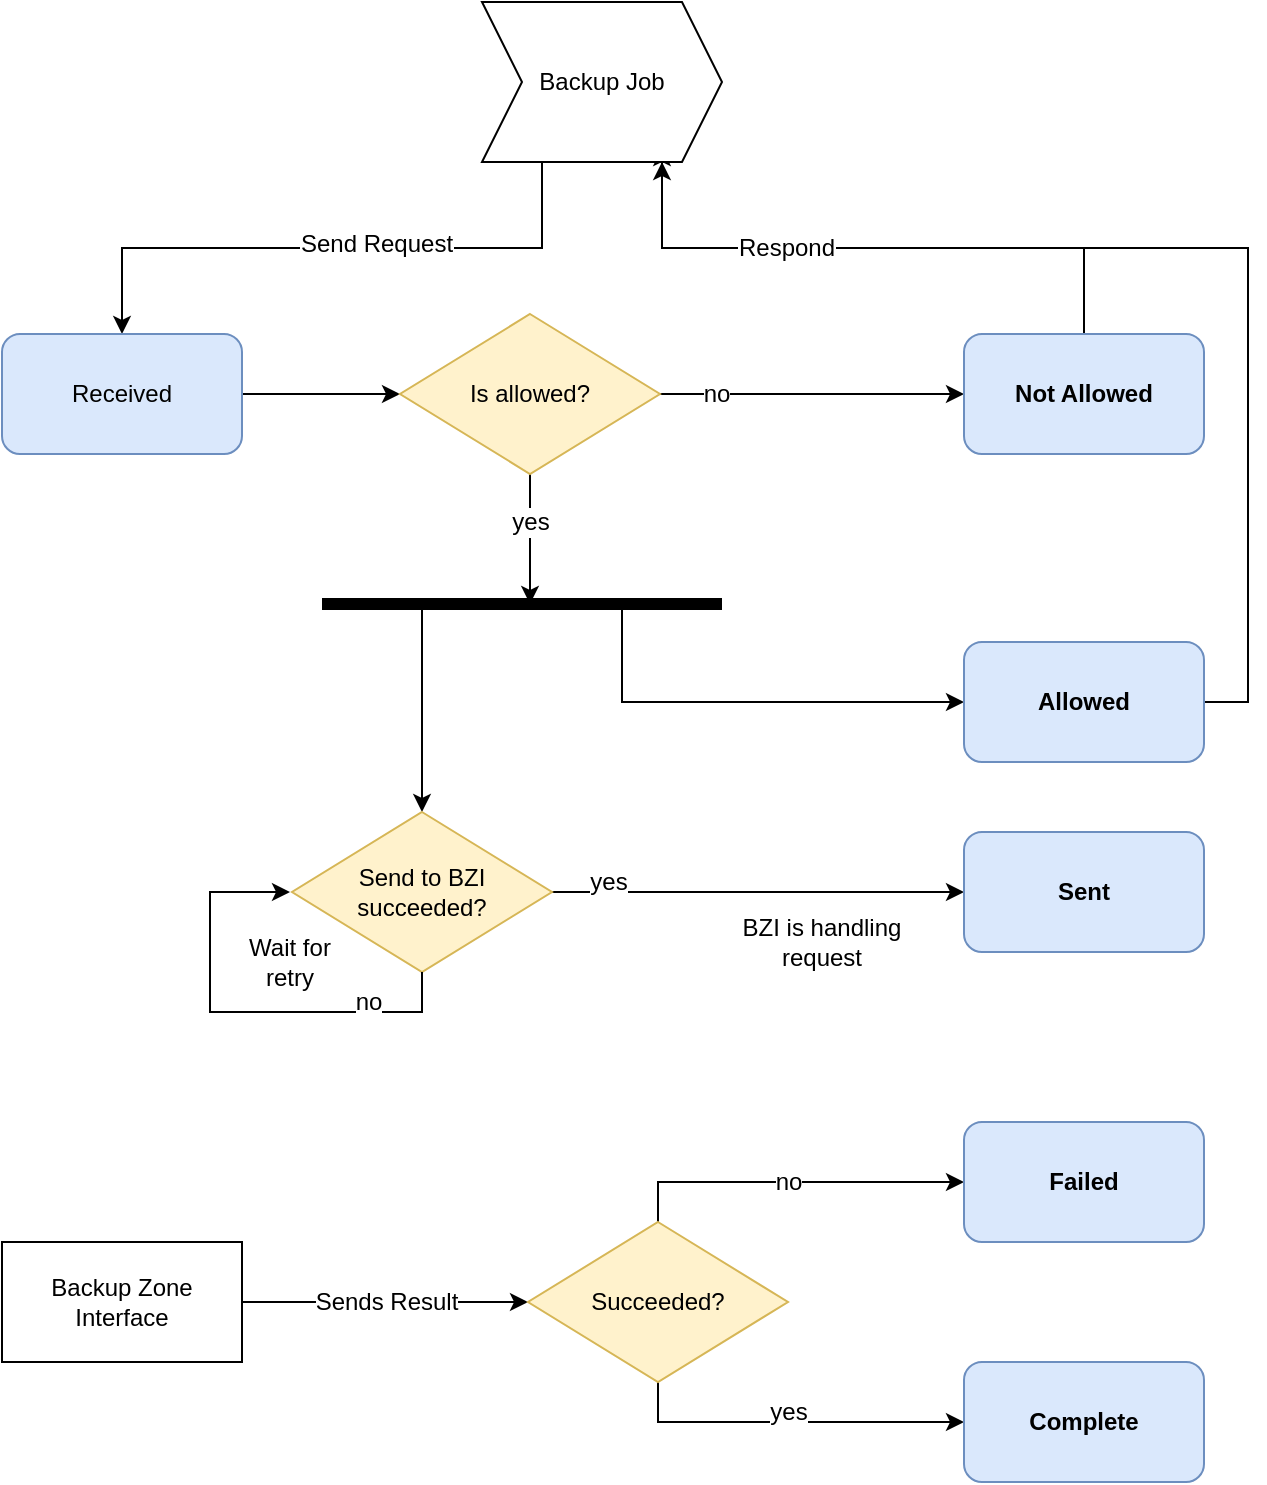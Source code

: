 <mxfile version="17.4.0"><diagram name="Page-1" id="58cdce13-f638-feb5-8d6f-7d28b1aa9fa0"><mxGraphModel dx="1673" dy="965" grid="1" gridSize="10" guides="1" tooltips="1" connect="1" arrows="1" fold="1" page="1" pageScale="1" pageWidth="1100" pageHeight="850" background="none" math="0" shadow="0"><root><mxCell id="0"/><mxCell id="1" parent="0"/><mxCell id="Oz4831dKBH4_RUPvD6fI-17" style="edgeStyle=orthogonalEdgeStyle;rounded=0;orthogonalLoop=1;jettySize=auto;html=1;exitX=1;exitY=0.5;exitDx=0;exitDy=0;entryX=0.75;entryY=1;entryDx=0;entryDy=0;fontSize=12;" edge="1" parent="1" source="Oz4831dKBH4_RUPvD6fI-15"><mxGeometry relative="1" as="geometry"><mxPoint x="757" y="388" as="sourcePoint"/><mxPoint x="437" y="118" as="targetPoint"/><Array as="points"><mxPoint x="730" y="395"/><mxPoint x="730" y="168"/><mxPoint x="437" y="168"/></Array></mxGeometry></mxCell><mxCell id="Oz4831dKBH4_RUPvD6fI-10" style="edgeStyle=orthogonalEdgeStyle;rounded=0;orthogonalLoop=1;jettySize=auto;html=1;exitX=0.25;exitY=1;exitDx=0;exitDy=0;entryX=0.5;entryY=0;entryDx=0;entryDy=0;fontSize=12;" edge="1" parent="1" source="Oz4831dKBH4_RUPvD6fI-1" target="Oz4831dKBH4_RUPvD6fI-2"><mxGeometry relative="1" as="geometry"/></mxCell><mxCell id="Oz4831dKBH4_RUPvD6fI-11" value="Send Request" style="edgeLabel;html=1;align=center;verticalAlign=middle;resizable=0;points=[];fontSize=12;" vertex="1" connectable="0" parent="Oz4831dKBH4_RUPvD6fI-10"><mxGeometry x="-0.149" y="-2" relative="1" as="geometry"><mxPoint as="offset"/></mxGeometry></mxCell><mxCell id="Oz4831dKBH4_RUPvD6fI-1" value="Backup Job" style="shape=step;perimeter=stepPerimeter;whiteSpace=wrap;html=1;fixedSize=1;fontSize=12;" vertex="1" parent="1"><mxGeometry x="347" y="45" width="120" height="80" as="geometry"/></mxCell><mxCell id="Oz4831dKBH4_RUPvD6fI-6" style="edgeStyle=orthogonalEdgeStyle;rounded=0;orthogonalLoop=1;jettySize=auto;html=1;exitX=1;exitY=0.5;exitDx=0;exitDy=0;entryX=0;entryY=0.5;entryDx=0;entryDy=0;fontSize=12;" edge="1" parent="1" source="Oz4831dKBH4_RUPvD6fI-2" target="Oz4831dKBH4_RUPvD6fI-5"><mxGeometry relative="1" as="geometry"/></mxCell><mxCell id="Oz4831dKBH4_RUPvD6fI-2" value="Received" style="rounded=1;whiteSpace=wrap;html=1;fontSize=12;fillColor=#dae8fc;strokeColor=#6c8ebf;" vertex="1" parent="1"><mxGeometry x="107" y="211" width="120" height="60" as="geometry"/></mxCell><mxCell id="Oz4831dKBH4_RUPvD6fI-16" style="edgeStyle=orthogonalEdgeStyle;rounded=0;orthogonalLoop=1;jettySize=auto;html=1;exitX=0.75;exitY=0.5;exitDx=0;exitDy=0;exitPerimeter=0;entryX=0;entryY=0.5;entryDx=0;entryDy=0;fontSize=12;" edge="1" parent="1" source="Oz4831dKBH4_RUPvD6fI-3" target="Oz4831dKBH4_RUPvD6fI-15"><mxGeometry relative="1" as="geometry"><Array as="points"><mxPoint x="417" y="395"/></Array></mxGeometry></mxCell><mxCell id="Oz4831dKBH4_RUPvD6fI-25" style="edgeStyle=none;rounded=0;orthogonalLoop=1;jettySize=auto;html=1;exitX=0.25;exitY=0.5;exitDx=0;exitDy=0;exitPerimeter=0;entryX=0.5;entryY=0;entryDx=0;entryDy=0;fontSize=12;" edge="1" parent="1" source="Oz4831dKBH4_RUPvD6fI-3" target="Oz4831dKBH4_RUPvD6fI-21"><mxGeometry relative="1" as="geometry"/></mxCell><mxCell id="Oz4831dKBH4_RUPvD6fI-3" value="" style="shape=line;html=1;strokeWidth=6;strokeColor=#000000;fontSize=12;" vertex="1" parent="1"><mxGeometry x="267" y="341" width="200" height="10" as="geometry"/></mxCell><mxCell id="Oz4831dKBH4_RUPvD6fI-7" value="yes" style="edgeStyle=orthogonalEdgeStyle;rounded=0;orthogonalLoop=1;jettySize=auto;html=1;exitX=0.5;exitY=1;exitDx=0;exitDy=0;entryX=0.52;entryY=0.5;entryDx=0;entryDy=0;entryPerimeter=0;fontSize=12;" edge="1" parent="1" source="Oz4831dKBH4_RUPvD6fI-5" target="Oz4831dKBH4_RUPvD6fI-3"><mxGeometry x="-0.262" relative="1" as="geometry"><Array as="points"><mxPoint x="371" y="295"/><mxPoint x="371" y="295"/></Array><mxPoint as="offset"/></mxGeometry></mxCell><mxCell id="Oz4831dKBH4_RUPvD6fI-12" style="edgeStyle=orthogonalEdgeStyle;rounded=0;orthogonalLoop=1;jettySize=auto;html=1;exitX=1;exitY=0.5;exitDx=0;exitDy=0;entryX=0;entryY=0.5;entryDx=0;entryDy=0;fontSize=12;" edge="1" parent="1" source="Oz4831dKBH4_RUPvD6fI-5" target="Oz4831dKBH4_RUPvD6fI-8"><mxGeometry relative="1" as="geometry"/></mxCell><mxCell id="Oz4831dKBH4_RUPvD6fI-20" value="no" style="edgeLabel;html=1;align=center;verticalAlign=middle;resizable=0;points=[];fontSize=12;" vertex="1" connectable="0" parent="Oz4831dKBH4_RUPvD6fI-12"><mxGeometry x="-0.632" relative="1" as="geometry"><mxPoint as="offset"/></mxGeometry></mxCell><mxCell id="Oz4831dKBH4_RUPvD6fI-5" value="Is allowed?" style="rhombus;whiteSpace=wrap;html=1;fontSize=12;fillColor=#fff2cc;strokeColor=#d6b656;" vertex="1" parent="1"><mxGeometry x="306" y="201" width="130" height="80" as="geometry"/></mxCell><mxCell id="Oz4831dKBH4_RUPvD6fI-13" style="edgeStyle=orthogonalEdgeStyle;rounded=0;orthogonalLoop=1;jettySize=auto;html=1;exitX=0.5;exitY=0;exitDx=0;exitDy=0;fontSize=12;entryX=0.75;entryY=1;entryDx=0;entryDy=0;" edge="1" parent="1" source="Oz4831dKBH4_RUPvD6fI-8" target="Oz4831dKBH4_RUPvD6fI-1"><mxGeometry relative="1" as="geometry"/></mxCell><mxCell id="Oz4831dKBH4_RUPvD6fI-14" value="Respond" style="edgeLabel;html=1;align=center;verticalAlign=middle;resizable=0;points=[];fontSize=12;" vertex="1" connectable="0" parent="Oz4831dKBH4_RUPvD6fI-13"><mxGeometry x="0.295" relative="1" as="geometry"><mxPoint as="offset"/></mxGeometry></mxCell><mxCell id="Oz4831dKBH4_RUPvD6fI-8" value="&lt;div style=&quot;font-size: 12px;&quot;&gt;&lt;b style=&quot;font-size: 12px;&quot;&gt;Not Allowed&lt;/b&gt;&lt;/div&gt;" style="rounded=1;whiteSpace=wrap;html=1;fontSize=12;fillColor=#dae8fc;strokeColor=#6c8ebf;" vertex="1" parent="1"><mxGeometry x="588" y="211" width="120" height="60" as="geometry"/></mxCell><mxCell id="Oz4831dKBH4_RUPvD6fI-15" value="&lt;div style=&quot;font-size: 12px;&quot;&gt;&lt;b style=&quot;font-size: 12px;&quot;&gt;Allowed&lt;/b&gt;&lt;/div&gt;" style="rounded=1;whiteSpace=wrap;html=1;fontSize=12;fillColor=#dae8fc;strokeColor=#6c8ebf;" vertex="1" parent="1"><mxGeometry x="588" y="365" width="120" height="60" as="geometry"/></mxCell><mxCell id="Oz4831dKBH4_RUPvD6fI-27" value="yes" style="edgeStyle=none;rounded=0;orthogonalLoop=1;jettySize=auto;html=1;exitX=1;exitY=0.5;exitDx=0;exitDy=0;entryX=0;entryY=0.5;entryDx=0;entryDy=0;fontSize=12;" edge="1" parent="1" source="Oz4831dKBH4_RUPvD6fI-21" target="Oz4831dKBH4_RUPvD6fI-26"><mxGeometry x="-0.728" y="5" relative="1" as="geometry"><mxPoint as="offset"/></mxGeometry></mxCell><mxCell id="Oz4831dKBH4_RUPvD6fI-21" value="Send to BZI succeeded?" style="rhombus;whiteSpace=wrap;html=1;fontSize=12;fillColor=#fff2cc;strokeColor=#d6b656;" vertex="1" parent="1"><mxGeometry x="252" y="450" width="130" height="80" as="geometry"/></mxCell><mxCell id="Oz4831dKBH4_RUPvD6fI-22" value="no" style="edgeStyle=orthogonalEdgeStyle;rounded=0;orthogonalLoop=1;jettySize=auto;html=1;entryX=0;entryY=0.5;entryDx=0;entryDy=0;fontSize=12;exitX=0.5;exitY=1;exitDx=0;exitDy=0;" edge="1" parent="1" source="Oz4831dKBH4_RUPvD6fI-21"><mxGeometry x="-0.584" y="-5" relative="1" as="geometry"><mxPoint x="392" y="565" as="sourcePoint"/><mxPoint x="251" y="490" as="targetPoint"/><Array as="points"><mxPoint x="317" y="550"/><mxPoint x="211" y="550"/><mxPoint x="211" y="490"/></Array><mxPoint as="offset"/></mxGeometry></mxCell><mxCell id="Oz4831dKBH4_RUPvD6fI-24" value="BZI is handling request" style="text;html=1;strokeColor=none;fillColor=none;align=center;verticalAlign=middle;whiteSpace=wrap;rounded=0;fontSize=12;" vertex="1" parent="1"><mxGeometry x="467" y="500" width="100" height="30" as="geometry"/></mxCell><mxCell id="Oz4831dKBH4_RUPvD6fI-26" value="&lt;b style=&quot;font-size: 12px;&quot;&gt;Sent&lt;/b&gt;" style="rounded=1;whiteSpace=wrap;html=1;fontSize=12;fillColor=#dae8fc;strokeColor=#6c8ebf;" vertex="1" parent="1"><mxGeometry x="588" y="460" width="120" height="60" as="geometry"/></mxCell><mxCell id="Oz4831dKBH4_RUPvD6fI-28" value="Wait for retry" style="text;html=1;strokeColor=none;fillColor=none;align=center;verticalAlign=middle;whiteSpace=wrap;rounded=0;fontSize=12;" vertex="1" parent="1"><mxGeometry x="221" y="510" width="60" height="30" as="geometry"/></mxCell><mxCell id="Oz4831dKBH4_RUPvD6fI-37" value="Sends Result" style="edgeStyle=orthogonalEdgeStyle;rounded=0;orthogonalLoop=1;jettySize=auto;html=1;exitX=1;exitY=0.5;exitDx=0;exitDy=0;entryX=0;entryY=0.5;entryDx=0;entryDy=0;fontSize=12;" edge="1" parent="1" source="Oz4831dKBH4_RUPvD6fI-29" target="Oz4831dKBH4_RUPvD6fI-30"><mxGeometry relative="1" as="geometry"><Array as="points"><mxPoint x="300" y="695"/><mxPoint x="300" y="695"/></Array></mxGeometry></mxCell><mxCell id="Oz4831dKBH4_RUPvD6fI-29" value="Backup Zone Interface" style="rounded=0;whiteSpace=wrap;html=1;fontSize=12;strokeColor=#000000;" vertex="1" parent="1"><mxGeometry x="107" y="665" width="120" height="60" as="geometry"/></mxCell><mxCell id="Oz4831dKBH4_RUPvD6fI-33" style="edgeStyle=orthogonalEdgeStyle;rounded=0;orthogonalLoop=1;jettySize=auto;html=1;exitX=0.5;exitY=1;exitDx=0;exitDy=0;entryX=0;entryY=0.5;entryDx=0;entryDy=0;fontSize=12;" edge="1" parent="1" source="Oz4831dKBH4_RUPvD6fI-30" target="Oz4831dKBH4_RUPvD6fI-32"><mxGeometry relative="1" as="geometry"/></mxCell><mxCell id="Oz4831dKBH4_RUPvD6fI-34" value="yes" style="edgeLabel;html=1;align=center;verticalAlign=middle;resizable=0;points=[];fontSize=12;" vertex="1" connectable="0" parent="Oz4831dKBH4_RUPvD6fI-33"><mxGeometry x="-0.85" relative="1" as="geometry"><mxPoint x="65" y="2" as="offset"/></mxGeometry></mxCell><mxCell id="Oz4831dKBH4_RUPvD6fI-35" value="no" style="edgeStyle=orthogonalEdgeStyle;rounded=0;orthogonalLoop=1;jettySize=auto;html=1;exitX=0.5;exitY=0;exitDx=0;exitDy=0;entryX=0;entryY=0.5;entryDx=0;entryDy=0;fontSize=12;" edge="1" parent="1" source="Oz4831dKBH4_RUPvD6fI-30" target="Oz4831dKBH4_RUPvD6fI-31"><mxGeometry x="-0.017" relative="1" as="geometry"><mxPoint as="offset"/></mxGeometry></mxCell><mxCell id="Oz4831dKBH4_RUPvD6fI-30" value="Succeeded?" style="rhombus;whiteSpace=wrap;html=1;fontSize=12;fillColor=#fff2cc;strokeColor=#d6b656;" vertex="1" parent="1"><mxGeometry x="370" y="655" width="130" height="80" as="geometry"/></mxCell><mxCell id="Oz4831dKBH4_RUPvD6fI-31" value="&lt;b style=&quot;font-size: 12px;&quot;&gt;Failed&lt;/b&gt;" style="rounded=1;whiteSpace=wrap;html=1;fontSize=12;strokeColor=#6c8ebf;fillColor=#dae8fc;" vertex="1" parent="1"><mxGeometry x="588" y="605" width="120" height="60" as="geometry"/></mxCell><mxCell id="Oz4831dKBH4_RUPvD6fI-32" value="&lt;b style=&quot;font-size: 12px;&quot;&gt;Complete&lt;/b&gt;" style="rounded=1;whiteSpace=wrap;html=1;fontSize=12;strokeColor=#6c8ebf;fillColor=#dae8fc;" vertex="1" parent="1"><mxGeometry x="588" y="725" width="120" height="60" as="geometry"/></mxCell></root></mxGraphModel></diagram></mxfile>